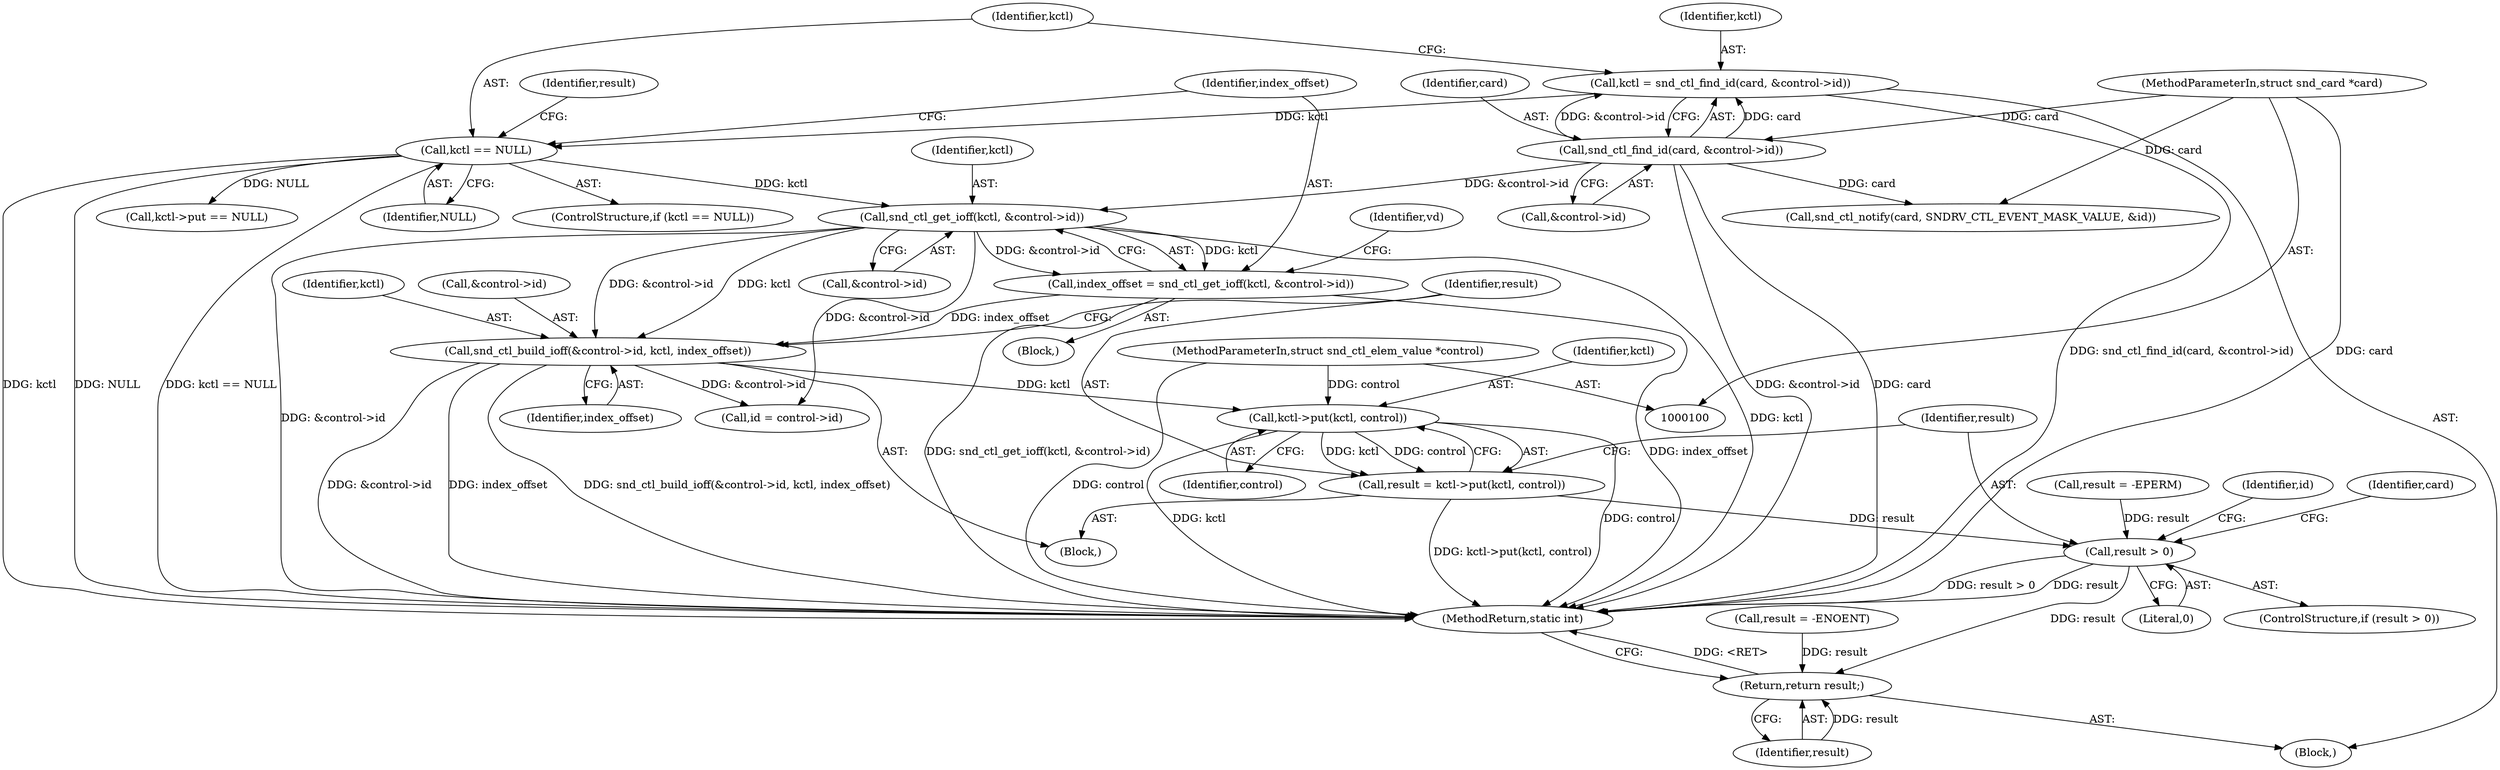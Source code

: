 digraph "0_linux_fd9f26e4eca5d08a27d12c0933fceef76ed9663d_0@pointer" {
"1000190" [label="(Call,kctl->put(kctl, control))"];
"1000181" [label="(Call,snd_ctl_build_ioff(&control->id, kctl, index_offset))"];
"1000135" [label="(Call,snd_ctl_get_ioff(kctl, &control->id))"];
"1000123" [label="(Call,kctl == NULL)"];
"1000114" [label="(Call,kctl = snd_ctl_find_id(card, &control->id))"];
"1000116" [label="(Call,snd_ctl_find_id(card, &control->id))"];
"1000101" [label="(MethodParameterIn,struct snd_card *card)"];
"1000133" [label="(Call,index_offset = snd_ctl_get_ioff(kctl, &control->id))"];
"1000103" [label="(MethodParameterIn,struct snd_ctl_elem_value *control)"];
"1000188" [label="(Call,result = kctl->put(kctl, control))"];
"1000194" [label="(Call,result > 0)"];
"1000221" [label="(Return,return result;)"];
"1000175" [label="(Call,result = -EPERM)"];
"1000195" [label="(Identifier,result)"];
"1000101" [label="(MethodParameterIn,struct snd_card *card)"];
"1000180" [label="(Block,)"];
"1000117" [label="(Identifier,card)"];
"1000142" [label="(Identifier,vd)"];
"1000200" [label="(Identifier,id)"];
"1000103" [label="(MethodParameterIn,struct snd_ctl_elem_value *control)"];
"1000115" [label="(Identifier,kctl)"];
"1000123" [label="(Call,kctl == NULL)"];
"1000118" [label="(Call,&control->id)"];
"1000186" [label="(Identifier,kctl)"];
"1000136" [label="(Identifier,kctl)"];
"1000135" [label="(Call,snd_ctl_get_ioff(kctl, &control->id))"];
"1000223" [label="(MethodReturn,static int)"];
"1000192" [label="(Identifier,control)"];
"1000219" [label="(Identifier,card)"];
"1000209" [label="(Call,snd_ctl_notify(card, SNDRV_CTL_EVENT_MASK_VALUE, &id))"];
"1000222" [label="(Identifier,result)"];
"1000133" [label="(Call,index_offset = snd_ctl_get_ioff(kctl, &control->id))"];
"1000134" [label="(Identifier,index_offset)"];
"1000221" [label="(Return,return result;)"];
"1000122" [label="(ControlStructure,if (kctl == NULL))"];
"1000104" [label="(Block,)"];
"1000187" [label="(Identifier,index_offset)"];
"1000189" [label="(Identifier,result)"];
"1000128" [label="(Identifier,result)"];
"1000193" [label="(ControlStructure,if (result > 0))"];
"1000196" [label="(Literal,0)"];
"1000199" [label="(Call,id = control->id)"];
"1000125" [label="(Identifier,NULL)"];
"1000158" [label="(Call,kctl->put == NULL)"];
"1000116" [label="(Call,snd_ctl_find_id(card, &control->id))"];
"1000132" [label="(Block,)"];
"1000137" [label="(Call,&control->id)"];
"1000127" [label="(Call,result = -ENOENT)"];
"1000191" [label="(Identifier,kctl)"];
"1000114" [label="(Call,kctl = snd_ctl_find_id(card, &control->id))"];
"1000188" [label="(Call,result = kctl->put(kctl, control))"];
"1000181" [label="(Call,snd_ctl_build_ioff(&control->id, kctl, index_offset))"];
"1000182" [label="(Call,&control->id)"];
"1000194" [label="(Call,result > 0)"];
"1000190" [label="(Call,kctl->put(kctl, control))"];
"1000124" [label="(Identifier,kctl)"];
"1000190" -> "1000188"  [label="AST: "];
"1000190" -> "1000192"  [label="CFG: "];
"1000191" -> "1000190"  [label="AST: "];
"1000192" -> "1000190"  [label="AST: "];
"1000188" -> "1000190"  [label="CFG: "];
"1000190" -> "1000223"  [label="DDG: kctl"];
"1000190" -> "1000223"  [label="DDG: control"];
"1000190" -> "1000188"  [label="DDG: kctl"];
"1000190" -> "1000188"  [label="DDG: control"];
"1000181" -> "1000190"  [label="DDG: kctl"];
"1000103" -> "1000190"  [label="DDG: control"];
"1000181" -> "1000180"  [label="AST: "];
"1000181" -> "1000187"  [label="CFG: "];
"1000182" -> "1000181"  [label="AST: "];
"1000186" -> "1000181"  [label="AST: "];
"1000187" -> "1000181"  [label="AST: "];
"1000189" -> "1000181"  [label="CFG: "];
"1000181" -> "1000223"  [label="DDG: snd_ctl_build_ioff(&control->id, kctl, index_offset)"];
"1000181" -> "1000223"  [label="DDG: &control->id"];
"1000181" -> "1000223"  [label="DDG: index_offset"];
"1000135" -> "1000181"  [label="DDG: &control->id"];
"1000135" -> "1000181"  [label="DDG: kctl"];
"1000133" -> "1000181"  [label="DDG: index_offset"];
"1000181" -> "1000199"  [label="DDG: &control->id"];
"1000135" -> "1000133"  [label="AST: "];
"1000135" -> "1000137"  [label="CFG: "];
"1000136" -> "1000135"  [label="AST: "];
"1000137" -> "1000135"  [label="AST: "];
"1000133" -> "1000135"  [label="CFG: "];
"1000135" -> "1000223"  [label="DDG: kctl"];
"1000135" -> "1000223"  [label="DDG: &control->id"];
"1000135" -> "1000133"  [label="DDG: kctl"];
"1000135" -> "1000133"  [label="DDG: &control->id"];
"1000123" -> "1000135"  [label="DDG: kctl"];
"1000116" -> "1000135"  [label="DDG: &control->id"];
"1000135" -> "1000199"  [label="DDG: &control->id"];
"1000123" -> "1000122"  [label="AST: "];
"1000123" -> "1000125"  [label="CFG: "];
"1000124" -> "1000123"  [label="AST: "];
"1000125" -> "1000123"  [label="AST: "];
"1000128" -> "1000123"  [label="CFG: "];
"1000134" -> "1000123"  [label="CFG: "];
"1000123" -> "1000223"  [label="DDG: NULL"];
"1000123" -> "1000223"  [label="DDG: kctl == NULL"];
"1000123" -> "1000223"  [label="DDG: kctl"];
"1000114" -> "1000123"  [label="DDG: kctl"];
"1000123" -> "1000158"  [label="DDG: NULL"];
"1000114" -> "1000104"  [label="AST: "];
"1000114" -> "1000116"  [label="CFG: "];
"1000115" -> "1000114"  [label="AST: "];
"1000116" -> "1000114"  [label="AST: "];
"1000124" -> "1000114"  [label="CFG: "];
"1000114" -> "1000223"  [label="DDG: snd_ctl_find_id(card, &control->id)"];
"1000116" -> "1000114"  [label="DDG: card"];
"1000116" -> "1000114"  [label="DDG: &control->id"];
"1000116" -> "1000118"  [label="CFG: "];
"1000117" -> "1000116"  [label="AST: "];
"1000118" -> "1000116"  [label="AST: "];
"1000116" -> "1000223"  [label="DDG: &control->id"];
"1000116" -> "1000223"  [label="DDG: card"];
"1000101" -> "1000116"  [label="DDG: card"];
"1000116" -> "1000209"  [label="DDG: card"];
"1000101" -> "1000100"  [label="AST: "];
"1000101" -> "1000223"  [label="DDG: card"];
"1000101" -> "1000209"  [label="DDG: card"];
"1000133" -> "1000132"  [label="AST: "];
"1000134" -> "1000133"  [label="AST: "];
"1000142" -> "1000133"  [label="CFG: "];
"1000133" -> "1000223"  [label="DDG: index_offset"];
"1000133" -> "1000223"  [label="DDG: snd_ctl_get_ioff(kctl, &control->id)"];
"1000103" -> "1000100"  [label="AST: "];
"1000103" -> "1000223"  [label="DDG: control"];
"1000188" -> "1000180"  [label="AST: "];
"1000189" -> "1000188"  [label="AST: "];
"1000195" -> "1000188"  [label="CFG: "];
"1000188" -> "1000223"  [label="DDG: kctl->put(kctl, control)"];
"1000188" -> "1000194"  [label="DDG: result"];
"1000194" -> "1000193"  [label="AST: "];
"1000194" -> "1000196"  [label="CFG: "];
"1000195" -> "1000194"  [label="AST: "];
"1000196" -> "1000194"  [label="AST: "];
"1000200" -> "1000194"  [label="CFG: "];
"1000219" -> "1000194"  [label="CFG: "];
"1000194" -> "1000223"  [label="DDG: result > 0"];
"1000194" -> "1000223"  [label="DDG: result"];
"1000175" -> "1000194"  [label="DDG: result"];
"1000194" -> "1000221"  [label="DDG: result"];
"1000221" -> "1000104"  [label="AST: "];
"1000221" -> "1000222"  [label="CFG: "];
"1000222" -> "1000221"  [label="AST: "];
"1000223" -> "1000221"  [label="CFG: "];
"1000221" -> "1000223"  [label="DDG: <RET>"];
"1000222" -> "1000221"  [label="DDG: result"];
"1000127" -> "1000221"  [label="DDG: result"];
}
